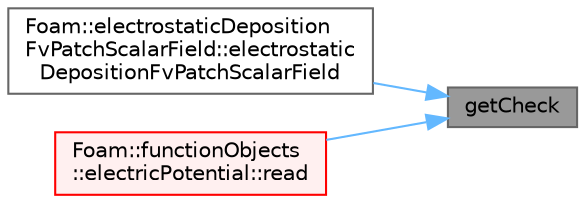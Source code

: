 digraph "getCheck"
{
 // LATEX_PDF_SIZE
  bgcolor="transparent";
  edge [fontname=Helvetica,fontsize=10,labelfontname=Helvetica,labelfontsize=10];
  node [fontname=Helvetica,fontsize=10,shape=box,height=0.2,width=0.4];
  rankdir="RL";
  Node1 [id="Node000001",label="getCheck",height=0.2,width=0.4,color="gray40", fillcolor="grey60", style="filled", fontcolor="black",tooltip=" "];
  Node1 -> Node2 [id="edge1_Node000001_Node000002",dir="back",color="steelblue1",style="solid",tooltip=" "];
  Node2 [id="Node000002",label="Foam::electrostaticDeposition\lFvPatchScalarField::electrostatic\lDepositionFvPatchScalarField",height=0.2,width=0.4,color="grey40", fillcolor="white", style="filled",URL="$classFoam_1_1electrostaticDepositionFvPatchScalarField.html#a608332b9ac1d2b7818c1dd1450aa49d4",tooltip=" "];
  Node1 -> Node3 [id="edge2_Node000001_Node000003",dir="back",color="steelblue1",style="solid",tooltip=" "];
  Node3 [id="Node000003",label="Foam::functionObjects\l::electricPotential::read",height=0.2,width=0.4,color="red", fillcolor="#FFF0F0", style="filled",URL="$classFoam_1_1functionObjects_1_1electricPotential.html#a6ce0c64db98eb6144d363dbfc86104eb",tooltip=" "];
}
